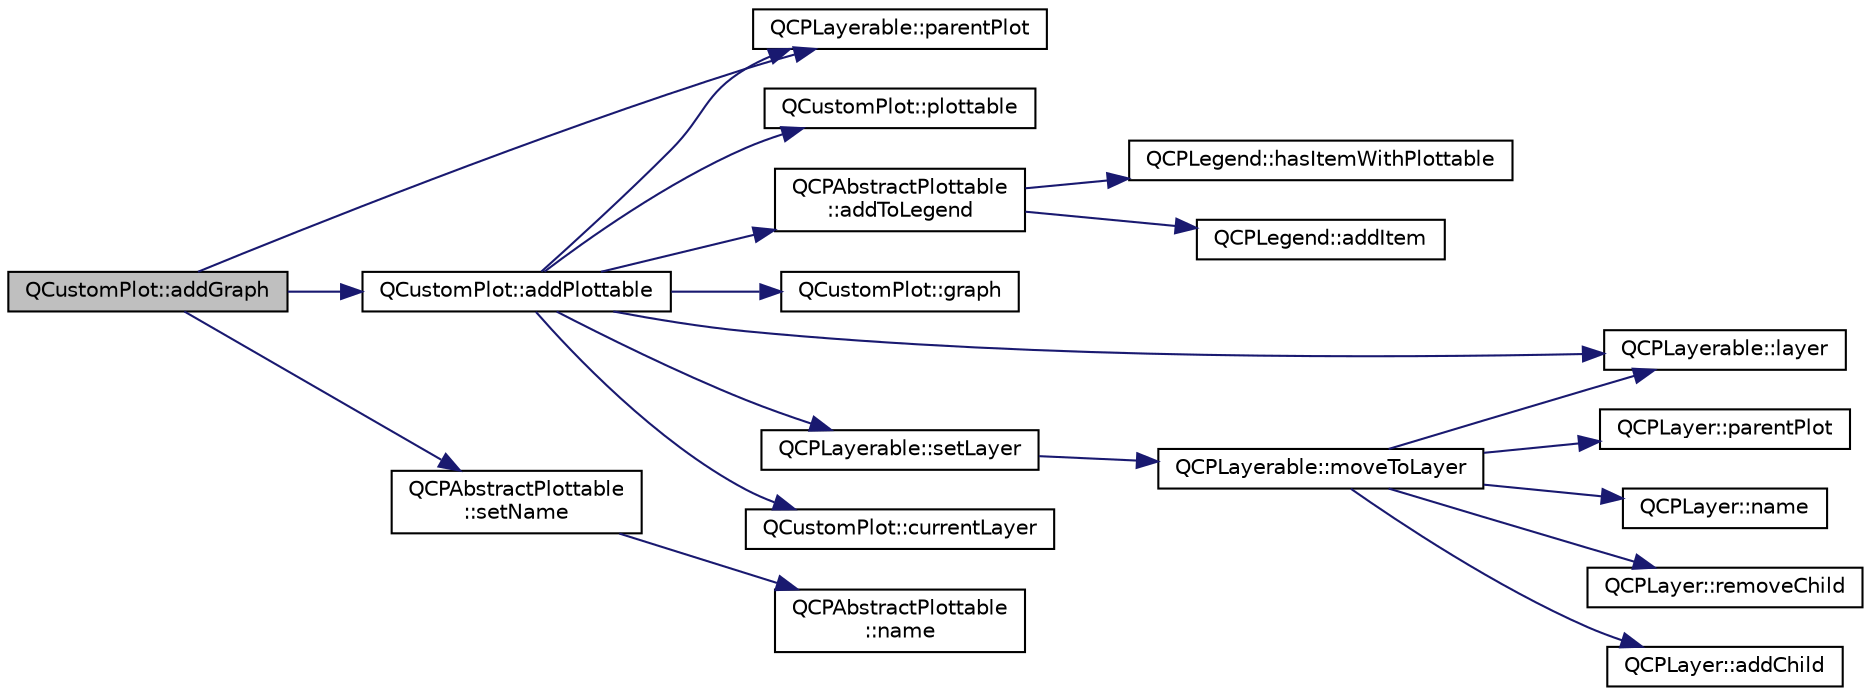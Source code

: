 digraph "QCustomPlot::addGraph"
{
  edge [fontname="Helvetica",fontsize="10",labelfontname="Helvetica",labelfontsize="10"];
  node [fontname="Helvetica",fontsize="10",shape=record];
  rankdir="LR";
  Node69 [label="QCustomPlot::addGraph",height=0.2,width=0.4,color="black", fillcolor="grey75", style="filled", fontcolor="black"];
  Node69 -> Node70 [color="midnightblue",fontsize="10",style="solid",fontname="Helvetica"];
  Node70 [label="QCPLayerable::parentPlot",height=0.2,width=0.4,color="black", fillcolor="white", style="filled",URL="$d6/d4d/class_q_c_p_layerable.html#a473edb813a4c1929d6b6a8fe3ff3faf7"];
  Node69 -> Node71 [color="midnightblue",fontsize="10",style="solid",fontname="Helvetica"];
  Node71 [label="QCustomPlot::addPlottable",height=0.2,width=0.4,color="black", fillcolor="white", style="filled",URL="$dd/d9b/class_q_custom_plot.html#ab7ad9174f701f9c6f64e378df77927a6"];
  Node71 -> Node72 [color="midnightblue",fontsize="10",style="solid",fontname="Helvetica"];
  Node72 [label="QCustomPlot::plottable",height=0.2,width=0.4,color="black", fillcolor="white", style="filled",URL="$dd/d9b/class_q_custom_plot.html#adea38bdc660da9412ba69fb939031567"];
  Node71 -> Node70 [color="midnightblue",fontsize="10",style="solid",fontname="Helvetica"];
  Node71 -> Node73 [color="midnightblue",fontsize="10",style="solid",fontname="Helvetica"];
  Node73 [label="QCPAbstractPlottable\l::addToLegend",height=0.2,width=0.4,color="black", fillcolor="white", style="filled",URL="$d4/d89/class_q_c_p_abstract_plottable.html#a70f8cabfd808f7d5204b9f18c45c13f5"];
  Node73 -> Node74 [color="midnightblue",fontsize="10",style="solid",fontname="Helvetica"];
  Node74 [label="QCPLegend::hasItemWithPlottable",height=0.2,width=0.4,color="black", fillcolor="white", style="filled",URL="$d9/db1/class_q_c_p_legend.html#a4b90a442af871582df85c2bc13f91e88"];
  Node73 -> Node75 [color="midnightblue",fontsize="10",style="solid",fontname="Helvetica"];
  Node75 [label="QCPLegend::addItem",height=0.2,width=0.4,color="black", fillcolor="white", style="filled",URL="$d9/db1/class_q_c_p_legend.html#a3ab274de52d2951faea45a6d975e6b3f"];
  Node71 -> Node76 [color="midnightblue",fontsize="10",style="solid",fontname="Helvetica"];
  Node76 [label="QCustomPlot::graph",height=0.2,width=0.4,color="black", fillcolor="white", style="filled",URL="$dd/d9b/class_q_custom_plot.html#aac190865a67f19af3fdf2136774997af"];
  Node71 -> Node77 [color="midnightblue",fontsize="10",style="solid",fontname="Helvetica"];
  Node77 [label="QCPLayerable::layer",height=0.2,width=0.4,color="black", fillcolor="white", style="filled",URL="$d6/d4d/class_q_c_p_layerable.html#a5ff4862e8c784c9f5986dbc1533ba2a4"];
  Node71 -> Node78 [color="midnightblue",fontsize="10",style="solid",fontname="Helvetica"];
  Node78 [label="QCPLayerable::setLayer",height=0.2,width=0.4,color="black", fillcolor="white", style="filled",URL="$d6/d4d/class_q_c_p_layerable.html#ab0d0da6d2de45a118886d2c8e16d5a54"];
  Node78 -> Node79 [color="midnightblue",fontsize="10",style="solid",fontname="Helvetica"];
  Node79 [label="QCPLayerable::moveToLayer",height=0.2,width=0.4,color="black", fillcolor="white", style="filled",URL="$d6/d4d/class_q_c_p_layerable.html#af94484cfb7cbbddb7de522e9be71d9a4"];
  Node79 -> Node80 [color="midnightblue",fontsize="10",style="solid",fontname="Helvetica"];
  Node80 [label="QCPLayer::parentPlot",height=0.2,width=0.4,color="black", fillcolor="white", style="filled",URL="$d9/dfe/class_q_c_p_layer.html#a5520019787482e13857ebe631c27c3fa"];
  Node79 -> Node81 [color="midnightblue",fontsize="10",style="solid",fontname="Helvetica"];
  Node81 [label="QCPLayer::name",height=0.2,width=0.4,color="black", fillcolor="white", style="filled",URL="$d9/dfe/class_q_c_p_layer.html#a37806f662b50b588fb1029a14fc5ef50"];
  Node79 -> Node82 [color="midnightblue",fontsize="10",style="solid",fontname="Helvetica"];
  Node82 [label="QCPLayer::removeChild",height=0.2,width=0.4,color="black", fillcolor="white", style="filled",URL="$d9/dfe/class_q_c_p_layer.html#ac2f64ac7761650582d968d86670ef362"];
  Node79 -> Node77 [color="midnightblue",fontsize="10",style="solid",fontname="Helvetica"];
  Node79 -> Node83 [color="midnightblue",fontsize="10",style="solid",fontname="Helvetica"];
  Node83 [label="QCPLayer::addChild",height=0.2,width=0.4,color="black", fillcolor="white", style="filled",URL="$d9/dfe/class_q_c_p_layer.html#a57ce5e49364aa9122276d5df3b4a0ddc"];
  Node71 -> Node84 [color="midnightblue",fontsize="10",style="solid",fontname="Helvetica"];
  Node84 [label="QCustomPlot::currentLayer",height=0.2,width=0.4,color="black", fillcolor="white", style="filled",URL="$dd/d9b/class_q_custom_plot.html#a0421d647f420b0b4c57aec1708857af5"];
  Node69 -> Node85 [color="midnightblue",fontsize="10",style="solid",fontname="Helvetica"];
  Node85 [label="QCPAbstractPlottable\l::setName",height=0.2,width=0.4,color="black", fillcolor="white", style="filled",URL="$d4/d89/class_q_c_p_abstract_plottable.html#ab79c7ba76bc7fa89a4b3580e12149f1f"];
  Node85 -> Node86 [color="midnightblue",fontsize="10",style="solid",fontname="Helvetica"];
  Node86 [label="QCPAbstractPlottable\l::name",height=0.2,width=0.4,color="black", fillcolor="white", style="filled",URL="$d4/d89/class_q_c_p_abstract_plottable.html#a52c226eefcb1920240eeabae574d28c0"];
}
